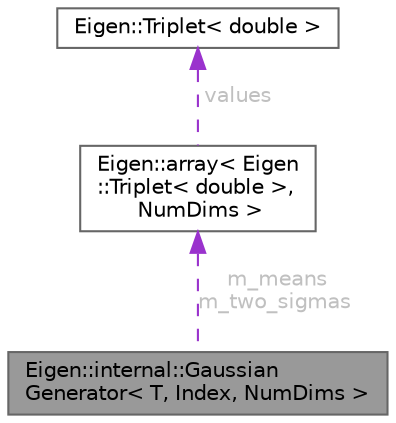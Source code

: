 digraph "Eigen::internal::GaussianGenerator&lt; T, Index, NumDims &gt;"
{
 // LATEX_PDF_SIZE
  bgcolor="transparent";
  edge [fontname=Helvetica,fontsize=10,labelfontname=Helvetica,labelfontsize=10];
  node [fontname=Helvetica,fontsize=10,shape=box,height=0.2,width=0.4];
  Node1 [id="Node000001",label="Eigen::internal::Gaussian\lGenerator\< T, Index, NumDims \>",height=0.2,width=0.4,color="gray40", fillcolor="grey60", style="filled", fontcolor="black",tooltip=" "];
  Node2 -> Node1 [id="edge3_Node000001_Node000002",dir="back",color="darkorchid3",style="dashed",tooltip=" ",label=" m_means\nm_two_sigmas",fontcolor="grey" ];
  Node2 [id="Node000002",label="Eigen::array\< Eigen\l::Triplet\< double \>,\l NumDims \>",height=0.2,width=0.4,color="gray40", fillcolor="white", style="filled",URL="$class_eigen_1_1array.html",tooltip=" "];
  Node3 -> Node2 [id="edge4_Node000002_Node000003",dir="back",color="darkorchid3",style="dashed",tooltip=" ",label=" values",fontcolor="grey" ];
  Node3 [id="Node000003",label="Eigen::Triplet\< double \>",height=0.2,width=0.4,color="gray40", fillcolor="white", style="filled",URL="$class_eigen_1_1_triplet.html",tooltip=" "];
}
